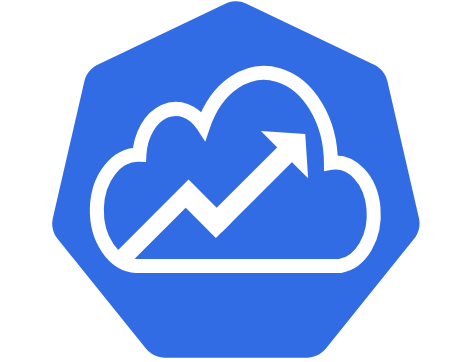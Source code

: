 <mxfile version="14.9.6" type="device"><diagram id="pnT2Jjwfe3yXa8ehsXbx" name="Page-1"><mxGraphModel dx="447" dy="284" grid="1" gridSize="10" guides="1" tooltips="1" connect="1" arrows="1" fold="1" page="1" pageScale="1" pageWidth="850" pageHeight="1100" math="0" shadow="0"><root><mxCell id="0"/><mxCell id="1" parent="0"/><mxCell id="dqM8Zn5zVdtL2kCiopzz-1" value="" style="verticalLabelPosition=bottom;verticalAlign=top;html=1;shape=mxgraph.basic.polygon;polyCoords=[[0.25,0],[0.75,0],[1,0.25],[1,0.75],[0.75,1],[0.25,1],[0,0.75],[0,0.25]];polyline=0;shape=mxgraph.kubernetes.icon;strokeColor=#326ce5;fillColor=#326ce5;" vertex="1" parent="1"><mxGeometry x="122.5" y="87.55" width="235" height="178.3" as="geometry"/></mxCell><mxCell id="dqM8Zn5zVdtL2kCiopzz-2" value="" style="html=1;verticalLabelPosition=bottom;align=center;labelBackgroundColor=#ffffff;verticalAlign=top;strokeWidth=7;shadow=0;dashed=0;shape=mxgraph.ios7.icons.cloud;strokeColor=#FFFFFF;fillColor=none;" vertex="1" parent="1"><mxGeometry x="170" y="120" width="140" height="100" as="geometry"/></mxCell><mxCell id="dqM8Zn5zVdtL2kCiopzz-20" value="" style="shape=singleArrow;whiteSpace=wrap;html=1;rotation=-45;strokeColor=#FFFFFF;strokeWidth=2;" vertex="1" parent="1"><mxGeometry x="221.11" y="162.66" width="61.59" height="28.09" as="geometry"/></mxCell><mxCell id="dqM8Zn5zVdtL2kCiopzz-23" value="" style="shape=corner;whiteSpace=wrap;html=1;strokeWidth=1;dx=10;dy=8;rotation=-225;flipV=1;strokeColor=#FFFFFF;" vertex="1" parent="1"><mxGeometry x="182.3" y="191.54" width="51.94" height="29.31" as="geometry"/></mxCell></root></mxGraphModel></diagram></mxfile>